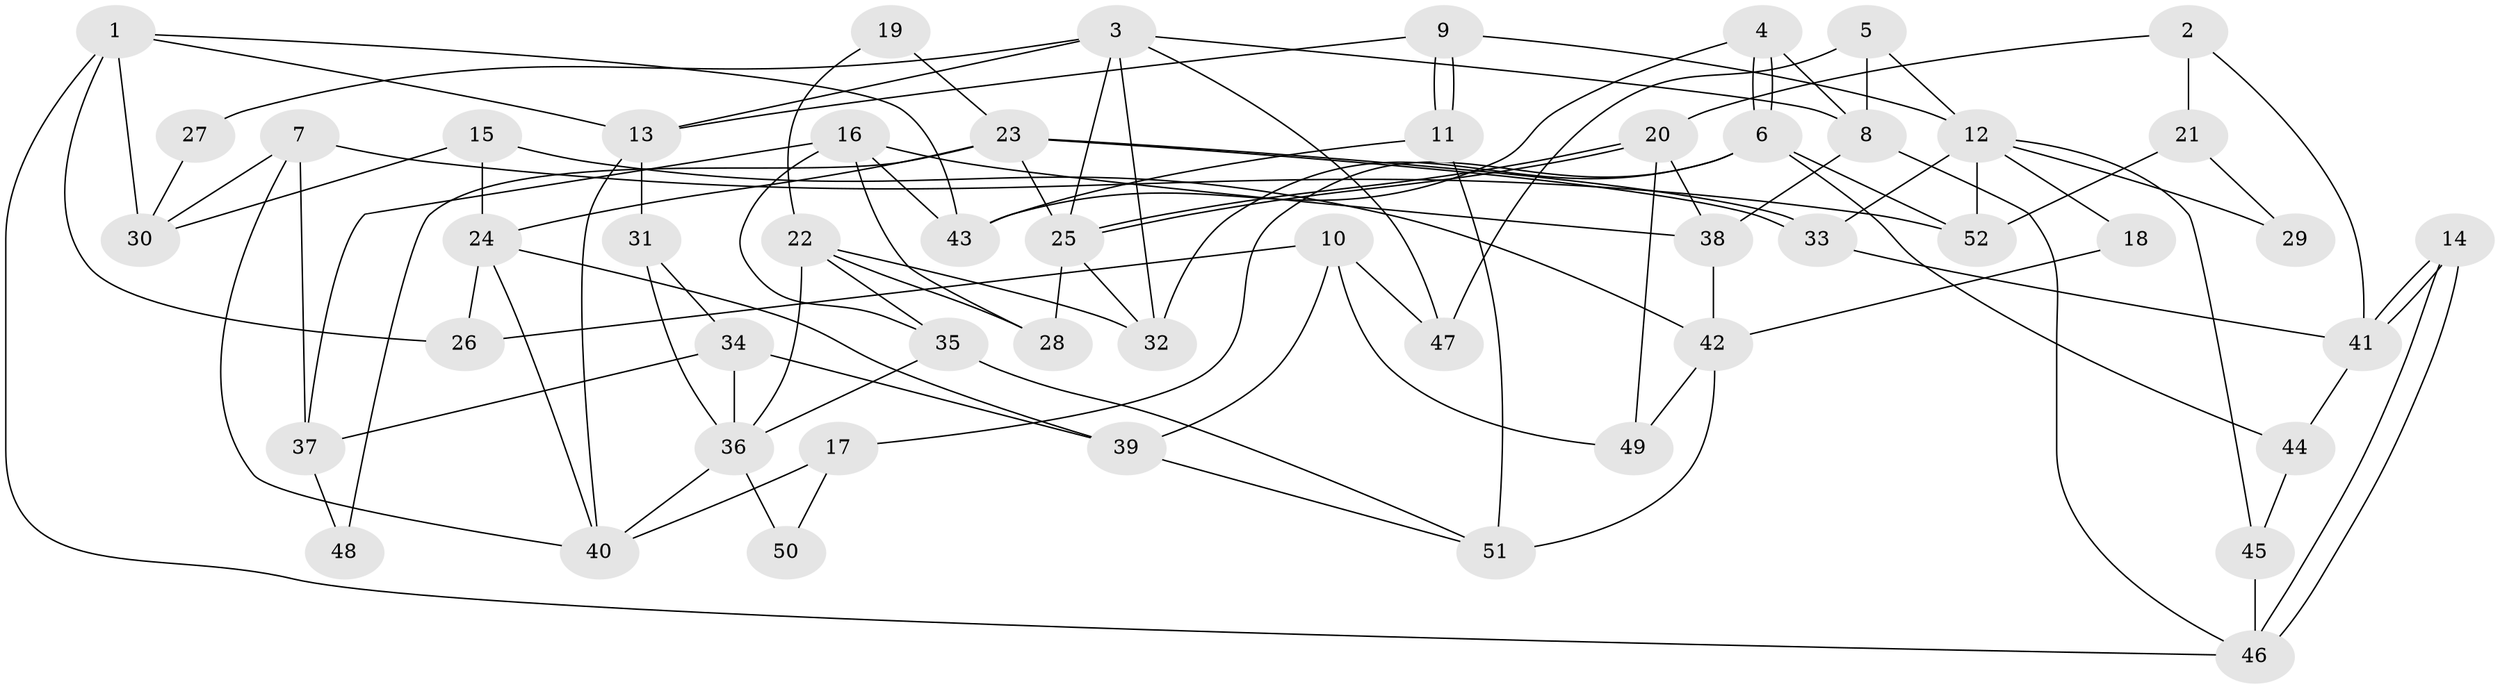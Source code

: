 // Generated by graph-tools (version 1.1) at 2025/51/03/09/25 04:51:41]
// undirected, 52 vertices, 104 edges
graph export_dot {
graph [start="1"]
  node [color=gray90,style=filled];
  1;
  2;
  3;
  4;
  5;
  6;
  7;
  8;
  9;
  10;
  11;
  12;
  13;
  14;
  15;
  16;
  17;
  18;
  19;
  20;
  21;
  22;
  23;
  24;
  25;
  26;
  27;
  28;
  29;
  30;
  31;
  32;
  33;
  34;
  35;
  36;
  37;
  38;
  39;
  40;
  41;
  42;
  43;
  44;
  45;
  46;
  47;
  48;
  49;
  50;
  51;
  52;
  1 -- 43;
  1 -- 13;
  1 -- 26;
  1 -- 30;
  1 -- 46;
  2 -- 20;
  2 -- 41;
  2 -- 21;
  3 -- 25;
  3 -- 8;
  3 -- 13;
  3 -- 27;
  3 -- 32;
  3 -- 47;
  4 -- 6;
  4 -- 6;
  4 -- 8;
  4 -- 43;
  5 -- 12;
  5 -- 47;
  5 -- 8;
  6 -- 32;
  6 -- 17;
  6 -- 44;
  6 -- 52;
  7 -- 30;
  7 -- 37;
  7 -- 40;
  7 -- 52;
  8 -- 46;
  8 -- 38;
  9 -- 11;
  9 -- 11;
  9 -- 12;
  9 -- 13;
  10 -- 39;
  10 -- 26;
  10 -- 47;
  10 -- 49;
  11 -- 43;
  11 -- 51;
  12 -- 45;
  12 -- 52;
  12 -- 18;
  12 -- 29;
  12 -- 33;
  13 -- 31;
  13 -- 40;
  14 -- 46;
  14 -- 46;
  14 -- 41;
  14 -- 41;
  15 -- 42;
  15 -- 24;
  15 -- 30;
  16 -- 35;
  16 -- 38;
  16 -- 28;
  16 -- 37;
  16 -- 43;
  17 -- 40;
  17 -- 50;
  18 -- 42;
  19 -- 23;
  19 -- 22;
  20 -- 25;
  20 -- 25;
  20 -- 38;
  20 -- 49;
  21 -- 52;
  21 -- 29;
  22 -- 32;
  22 -- 35;
  22 -- 28;
  22 -- 36;
  23 -- 33;
  23 -- 33;
  23 -- 25;
  23 -- 24;
  23 -- 48;
  24 -- 40;
  24 -- 26;
  24 -- 39;
  25 -- 28;
  25 -- 32;
  27 -- 30;
  31 -- 36;
  31 -- 34;
  33 -- 41;
  34 -- 36;
  34 -- 37;
  34 -- 39;
  35 -- 51;
  35 -- 36;
  36 -- 40;
  36 -- 50;
  37 -- 48;
  38 -- 42;
  39 -- 51;
  41 -- 44;
  42 -- 51;
  42 -- 49;
  44 -- 45;
  45 -- 46;
}
